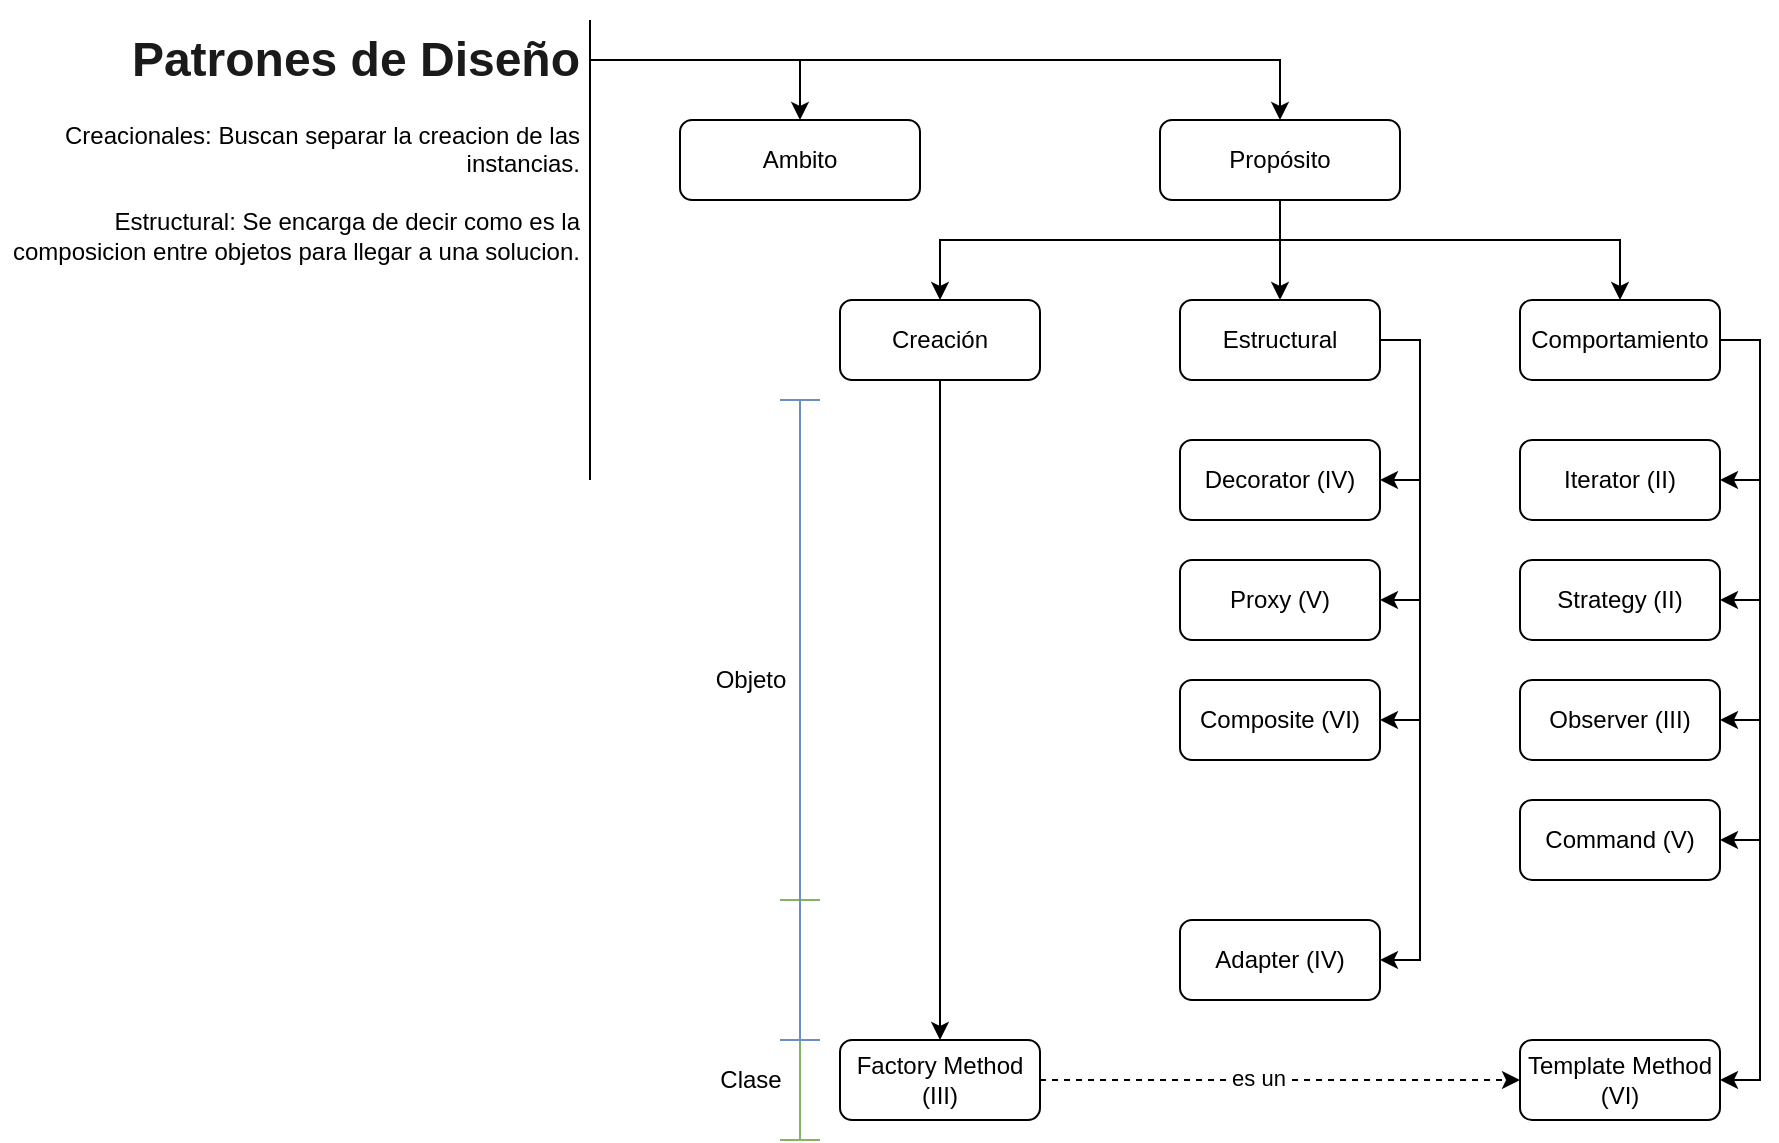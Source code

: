 <mxfile version="14.7.3" type="github">
  <diagram id="ebySPOwkuKHQGYEmiJHk" name="Clasificacion">
    <mxGraphModel dx="868" dy="520" grid="1" gridSize="10" guides="1" tooltips="1" connect="1" arrows="1" fold="1" page="1" pageScale="1" pageWidth="850" pageHeight="1100" math="0" shadow="0">
      <root>
        <mxCell id="dj9cqsVGi8YqwTvR4GTm-0" />
        <mxCell id="dj9cqsVGi8YqwTvR4GTm-1" parent="dj9cqsVGi8YqwTvR4GTm-0" />
        <mxCell id="LvWn4lOX72cEcTqZRDnG-40" style="edgeStyle=orthogonalEdgeStyle;rounded=0;orthogonalLoop=1;jettySize=auto;html=1;exitX=1;exitY=0.25;exitDx=0;exitDy=0;entryX=0.5;entryY=0;entryDx=0;entryDy=0;" parent="dj9cqsVGi8YqwTvR4GTm-1" source="JwQ--DCL5W2sWvG9w0A_-0" target="LvWn4lOX72cEcTqZRDnG-39" edge="1">
          <mxGeometry relative="1" as="geometry">
            <mxPoint x="365" y="87.5" as="sourcePoint" />
            <Array as="points">
              <mxPoint x="295" y="30" />
              <mxPoint x="400" y="30" />
            </Array>
          </mxGeometry>
        </mxCell>
        <mxCell id="JwQ--DCL5W2sWvG9w0A_-0" value="&lt;h1&gt;&lt;font color=&quot;#1a1a1a&quot;&gt;Patrones de Diseño&lt;/font&gt;&lt;/h1&gt;&lt;div&gt;Creacionales: Buscan separar la creacion de las instancias.&lt;/div&gt;&lt;div&gt;&lt;br&gt;&lt;/div&gt;&lt;div&gt;Estructural: Se encarga de decir como es la composicion entre objetos para llegar a una solucion.&lt;/div&gt;&lt;p&gt;&lt;/p&gt;" style="text;html=1;strokeColor=none;fillColor=none;spacing=5;spacingTop=-20;whiteSpace=wrap;overflow=hidden;rounded=0;align=right;" parent="dj9cqsVGi8YqwTvR4GTm-1" vertex="1">
          <mxGeometry y="10" width="295" height="230" as="geometry" />
        </mxCell>
        <mxCell id="LvWn4lOX72cEcTqZRDnG-10" value="" style="edgeStyle=orthogonalEdgeStyle;rounded=0;orthogonalLoop=1;jettySize=auto;html=1;" parent="dj9cqsVGi8YqwTvR4GTm-1" source="LvWn4lOX72cEcTqZRDnG-0" target="LvWn4lOX72cEcTqZRDnG-22" edge="1">
          <mxGeometry relative="1" as="geometry" />
        </mxCell>
        <mxCell id="LvWn4lOX72cEcTqZRDnG-0" value="Creación" style="rounded=1;whiteSpace=wrap;html=1;" parent="dj9cqsVGi8YqwTvR4GTm-1" vertex="1">
          <mxGeometry x="420" y="150" width="100" height="40" as="geometry" />
        </mxCell>
        <mxCell id="LvWn4lOX72cEcTqZRDnG-17" style="edgeStyle=orthogonalEdgeStyle;rounded=0;orthogonalLoop=1;jettySize=auto;html=1;exitX=1;exitY=0.5;exitDx=0;exitDy=0;entryX=1;entryY=0.5;entryDx=0;entryDy=0;" parent="dj9cqsVGi8YqwTvR4GTm-1" source="LvWn4lOX72cEcTqZRDnG-1" target="LvWn4lOX72cEcTqZRDnG-25" edge="1">
          <mxGeometry relative="1" as="geometry" />
        </mxCell>
        <mxCell id="LvWn4lOX72cEcTqZRDnG-1" value="Comportamiento" style="rounded=1;whiteSpace=wrap;html=1;" parent="dj9cqsVGi8YqwTvR4GTm-1" vertex="1">
          <mxGeometry x="760" y="150" width="100" height="40" as="geometry" />
        </mxCell>
        <mxCell id="LvWn4lOX72cEcTqZRDnG-35" style="edgeStyle=orthogonalEdgeStyle;rounded=0;orthogonalLoop=1;jettySize=auto;html=1;exitX=1;exitY=0.5;exitDx=0;exitDy=0;entryX=1;entryY=0.5;entryDx=0;entryDy=0;" parent="dj9cqsVGi8YqwTvR4GTm-1" source="LvWn4lOX72cEcTqZRDnG-2" target="LvWn4lOX72cEcTqZRDnG-32" edge="1">
          <mxGeometry relative="1" as="geometry" />
        </mxCell>
        <mxCell id="LvWn4lOX72cEcTqZRDnG-2" value="Estructural" style="rounded=1;whiteSpace=wrap;html=1;" parent="dj9cqsVGi8YqwTvR4GTm-1" vertex="1">
          <mxGeometry x="590" y="150" width="100" height="40" as="geometry" />
        </mxCell>
        <mxCell id="LvWn4lOX72cEcTqZRDnG-4" value="" style="edgeStyle=orthogonalEdgeStyle;rounded=0;orthogonalLoop=1;jettySize=auto;html=1;" parent="dj9cqsVGi8YqwTvR4GTm-1" source="LvWn4lOX72cEcTqZRDnG-3" target="LvWn4lOX72cEcTqZRDnG-0" edge="1">
          <mxGeometry relative="1" as="geometry">
            <Array as="points">
              <mxPoint x="640" y="120" />
              <mxPoint x="470" y="120" />
            </Array>
          </mxGeometry>
        </mxCell>
        <mxCell id="LvWn4lOX72cEcTqZRDnG-3" value="Propósito" style="rounded=1;whiteSpace=wrap;html=1;" parent="dj9cqsVGi8YqwTvR4GTm-1" vertex="1">
          <mxGeometry x="580" y="60" width="120" height="40" as="geometry" />
        </mxCell>
        <mxCell id="LvWn4lOX72cEcTqZRDnG-5" value="" style="edgeStyle=orthogonalEdgeStyle;rounded=0;orthogonalLoop=1;jettySize=auto;html=1;" parent="dj9cqsVGi8YqwTvR4GTm-1" source="LvWn4lOX72cEcTqZRDnG-3" target="LvWn4lOX72cEcTqZRDnG-2" edge="1">
          <mxGeometry relative="1" as="geometry" />
        </mxCell>
        <mxCell id="LvWn4lOX72cEcTqZRDnG-6" value="" style="edgeStyle=orthogonalEdgeStyle;rounded=0;orthogonalLoop=1;jettySize=auto;html=1;" parent="dj9cqsVGi8YqwTvR4GTm-1" source="LvWn4lOX72cEcTqZRDnG-3" target="LvWn4lOX72cEcTqZRDnG-1" edge="1">
          <mxGeometry relative="1" as="geometry">
            <Array as="points">
              <mxPoint x="640" y="120" />
              <mxPoint x="810" y="120" />
            </Array>
          </mxGeometry>
        </mxCell>
        <mxCell id="LvWn4lOX72cEcTqZRDnG-8" value="Iterator (II)" style="rounded=1;whiteSpace=wrap;html=1;" parent="dj9cqsVGi8YqwTvR4GTm-1" vertex="1">
          <mxGeometry x="760" y="220" width="100" height="40" as="geometry" />
        </mxCell>
        <mxCell id="LvWn4lOX72cEcTqZRDnG-12" value="Strategy (II)" style="rounded=1;whiteSpace=wrap;html=1;" parent="dj9cqsVGi8YqwTvR4GTm-1" vertex="1">
          <mxGeometry x="760" y="280" width="100" height="40" as="geometry" />
        </mxCell>
        <mxCell id="LvWn4lOX72cEcTqZRDnG-13" value="Observer (III)" style="rounded=1;whiteSpace=wrap;html=1;" parent="dj9cqsVGi8YqwTvR4GTm-1" vertex="1">
          <mxGeometry x="760" y="340" width="100" height="40" as="geometry" />
        </mxCell>
        <mxCell id="LvWn4lOX72cEcTqZRDnG-14" value="Command (V)" style="rounded=1;whiteSpace=wrap;html=1;" parent="dj9cqsVGi8YqwTvR4GTm-1" vertex="1">
          <mxGeometry x="760" y="400" width="100" height="40" as="geometry" />
        </mxCell>
        <mxCell id="LvWn4lOX72cEcTqZRDnG-18" style="edgeStyle=orthogonalEdgeStyle;rounded=0;orthogonalLoop=1;jettySize=auto;html=1;exitX=1;exitY=0.5;exitDx=0;exitDy=0;entryX=1;entryY=0.5;entryDx=0;entryDy=0;" parent="dj9cqsVGi8YqwTvR4GTm-1" source="LvWn4lOX72cEcTqZRDnG-1" target="LvWn4lOX72cEcTqZRDnG-14" edge="1">
          <mxGeometry relative="1" as="geometry" />
        </mxCell>
        <mxCell id="LvWn4lOX72cEcTqZRDnG-19" style="edgeStyle=orthogonalEdgeStyle;rounded=0;orthogonalLoop=1;jettySize=auto;html=1;exitX=1;exitY=0.5;exitDx=0;exitDy=0;entryX=1;entryY=0.5;entryDx=0;entryDy=0;" parent="dj9cqsVGi8YqwTvR4GTm-1" source="LvWn4lOX72cEcTqZRDnG-1" target="LvWn4lOX72cEcTqZRDnG-13" edge="1">
          <mxGeometry relative="1" as="geometry" />
        </mxCell>
        <mxCell id="LvWn4lOX72cEcTqZRDnG-20" style="edgeStyle=orthogonalEdgeStyle;rounded=0;orthogonalLoop=1;jettySize=auto;html=1;exitX=1;exitY=0.5;exitDx=0;exitDy=0;entryX=1;entryY=0.5;entryDx=0;entryDy=0;" parent="dj9cqsVGi8YqwTvR4GTm-1" source="LvWn4lOX72cEcTqZRDnG-1" target="LvWn4lOX72cEcTqZRDnG-12" edge="1">
          <mxGeometry relative="1" as="geometry" />
        </mxCell>
        <mxCell id="LvWn4lOX72cEcTqZRDnG-21" style="edgeStyle=orthogonalEdgeStyle;rounded=0;orthogonalLoop=1;jettySize=auto;html=1;exitX=1;exitY=0.5;exitDx=0;exitDy=0;entryX=1;entryY=0.5;entryDx=0;entryDy=0;" parent="dj9cqsVGi8YqwTvR4GTm-1" source="LvWn4lOX72cEcTqZRDnG-1" target="LvWn4lOX72cEcTqZRDnG-8" edge="1">
          <mxGeometry relative="1" as="geometry" />
        </mxCell>
        <mxCell id="LvWn4lOX72cEcTqZRDnG-22" value="Factory Method (III)" style="rounded=1;whiteSpace=wrap;html=1;" parent="dj9cqsVGi8YqwTvR4GTm-1" vertex="1">
          <mxGeometry x="420" y="520" width="100" height="40" as="geometry" />
        </mxCell>
        <mxCell id="LvWn4lOX72cEcTqZRDnG-23" value="" style="endArrow=classic;html=1;exitX=1;exitY=0.5;exitDx=0;exitDy=0;dashed=1;" parent="dj9cqsVGi8YqwTvR4GTm-1" source="LvWn4lOX72cEcTqZRDnG-22" target="LvWn4lOX72cEcTqZRDnG-25" edge="1">
          <mxGeometry width="50" height="50" relative="1" as="geometry">
            <mxPoint x="470" y="490" as="sourcePoint" />
            <mxPoint x="520" y="440" as="targetPoint" />
          </mxGeometry>
        </mxCell>
        <mxCell id="LvWn4lOX72cEcTqZRDnG-24" value="es un" style="edgeLabel;html=1;align=center;verticalAlign=middle;resizable=0;points=[];" parent="LvWn4lOX72cEcTqZRDnG-23" vertex="1" connectable="0">
          <mxGeometry x="-0.092" y="-2" relative="1" as="geometry">
            <mxPoint y="-3" as="offset" />
          </mxGeometry>
        </mxCell>
        <mxCell id="LvWn4lOX72cEcTqZRDnG-25" value="Template Method (VI)" style="rounded=1;whiteSpace=wrap;html=1;" parent="dj9cqsVGi8YqwTvR4GTm-1" vertex="1">
          <mxGeometry x="760" y="520" width="100" height="40" as="geometry" />
        </mxCell>
        <mxCell id="LvWn4lOX72cEcTqZRDnG-27" value="Clase" style="text;html=1;align=center;verticalAlign=middle;resizable=0;points=[];autosize=1;strokeColor=none;" parent="dj9cqsVGi8YqwTvR4GTm-1" vertex="1">
          <mxGeometry x="350" y="530" width="50" height="20" as="geometry" />
        </mxCell>
        <mxCell id="LvWn4lOX72cEcTqZRDnG-28" value="Adapter (IV)" style="rounded=1;whiteSpace=wrap;html=1;" parent="dj9cqsVGi8YqwTvR4GTm-1" vertex="1">
          <mxGeometry x="590" y="460" width="100" height="40" as="geometry" />
        </mxCell>
        <mxCell id="LvWn4lOX72cEcTqZRDnG-29" value="" style="shape=crossbar;whiteSpace=wrap;html=1;rounded=1;direction=south;fillColor=#d5e8d4;strokeColor=#82b366;" parent="dj9cqsVGi8YqwTvR4GTm-1" vertex="1">
          <mxGeometry x="390" y="450" width="20" height="120" as="geometry" />
        </mxCell>
        <mxCell id="LvWn4lOX72cEcTqZRDnG-30" value="" style="shape=crossbar;whiteSpace=wrap;html=1;rounded=1;direction=south;fillColor=#dae8fc;strokeColor=#6c8ebf;" parent="dj9cqsVGi8YqwTvR4GTm-1" vertex="1">
          <mxGeometry x="390" y="200" width="20" height="320" as="geometry" />
        </mxCell>
        <mxCell id="LvWn4lOX72cEcTqZRDnG-31" value="Objeto" style="text;html=1;align=center;verticalAlign=middle;resizable=0;points=[];autosize=1;strokeColor=none;" parent="dj9cqsVGi8YqwTvR4GTm-1" vertex="1">
          <mxGeometry x="350" y="330" width="50" height="20" as="geometry" />
        </mxCell>
        <mxCell id="LvWn4lOX72cEcTqZRDnG-32" value="Decorator (IV)" style="rounded=1;whiteSpace=wrap;html=1;" parent="dj9cqsVGi8YqwTvR4GTm-1" vertex="1">
          <mxGeometry x="590" y="220" width="100" height="40" as="geometry" />
        </mxCell>
        <mxCell id="LvWn4lOX72cEcTqZRDnG-33" value="Proxy (V)" style="rounded=1;whiteSpace=wrap;html=1;" parent="dj9cqsVGi8YqwTvR4GTm-1" vertex="1">
          <mxGeometry x="590" y="280" width="100" height="40" as="geometry" />
        </mxCell>
        <mxCell id="LvWn4lOX72cEcTqZRDnG-34" value="Composite (VI)" style="rounded=1;whiteSpace=wrap;html=1;" parent="dj9cqsVGi8YqwTvR4GTm-1" vertex="1">
          <mxGeometry x="590" y="340" width="100" height="40" as="geometry" />
        </mxCell>
        <mxCell id="LvWn4lOX72cEcTqZRDnG-36" style="edgeStyle=orthogonalEdgeStyle;rounded=0;orthogonalLoop=1;jettySize=auto;html=1;exitX=1;exitY=0.5;exitDx=0;exitDy=0;entryX=1;entryY=0.5;entryDx=0;entryDy=0;" parent="dj9cqsVGi8YqwTvR4GTm-1" source="LvWn4lOX72cEcTqZRDnG-2" target="LvWn4lOX72cEcTqZRDnG-33" edge="1">
          <mxGeometry relative="1" as="geometry" />
        </mxCell>
        <mxCell id="LvWn4lOX72cEcTqZRDnG-37" style="edgeStyle=orthogonalEdgeStyle;rounded=0;orthogonalLoop=1;jettySize=auto;html=1;exitX=1;exitY=0.5;exitDx=0;exitDy=0;entryX=1;entryY=0.5;entryDx=0;entryDy=0;" parent="dj9cqsVGi8YqwTvR4GTm-1" source="LvWn4lOX72cEcTqZRDnG-2" target="LvWn4lOX72cEcTqZRDnG-34" edge="1">
          <mxGeometry relative="1" as="geometry" />
        </mxCell>
        <mxCell id="LvWn4lOX72cEcTqZRDnG-38" style="edgeStyle=orthogonalEdgeStyle;rounded=0;orthogonalLoop=1;jettySize=auto;html=1;exitX=1;exitY=0.5;exitDx=0;exitDy=0;entryX=1;entryY=0.5;entryDx=0;entryDy=0;" parent="dj9cqsVGi8YqwTvR4GTm-1" source="LvWn4lOX72cEcTqZRDnG-2" target="LvWn4lOX72cEcTqZRDnG-28" edge="1">
          <mxGeometry relative="1" as="geometry" />
        </mxCell>
        <mxCell id="LvWn4lOX72cEcTqZRDnG-39" value="Ambito" style="rounded=1;whiteSpace=wrap;html=1;" parent="dj9cqsVGi8YqwTvR4GTm-1" vertex="1">
          <mxGeometry x="340" y="60" width="120" height="40" as="geometry" />
        </mxCell>
        <mxCell id="LvWn4lOX72cEcTqZRDnG-41" style="edgeStyle=orthogonalEdgeStyle;rounded=0;orthogonalLoop=1;jettySize=auto;html=1;exitX=1;exitY=0.25;exitDx=0;exitDy=0;entryX=0.5;entryY=0;entryDx=0;entryDy=0;" parent="dj9cqsVGi8YqwTvR4GTm-1" source="JwQ--DCL5W2sWvG9w0A_-0" target="LvWn4lOX72cEcTqZRDnG-3" edge="1">
          <mxGeometry relative="1" as="geometry">
            <mxPoint x="365" y="87.5" as="sourcePoint" />
            <Array as="points">
              <mxPoint x="295" y="30" />
              <mxPoint x="640" y="30" />
            </Array>
          </mxGeometry>
        </mxCell>
        <mxCell id="LvWn4lOX72cEcTqZRDnG-43" style="rounded=0;orthogonalLoop=1;jettySize=auto;html=1;exitX=1;exitY=0;exitDx=0;exitDy=0;entryX=1;entryY=1;entryDx=0;entryDy=0;endArrow=none;endFill=0;" parent="dj9cqsVGi8YqwTvR4GTm-1" source="JwQ--DCL5W2sWvG9w0A_-0" target="JwQ--DCL5W2sWvG9w0A_-0" edge="1">
          <mxGeometry relative="1" as="geometry" />
        </mxCell>
      </root>
    </mxGraphModel>
  </diagram>
</mxfile>
